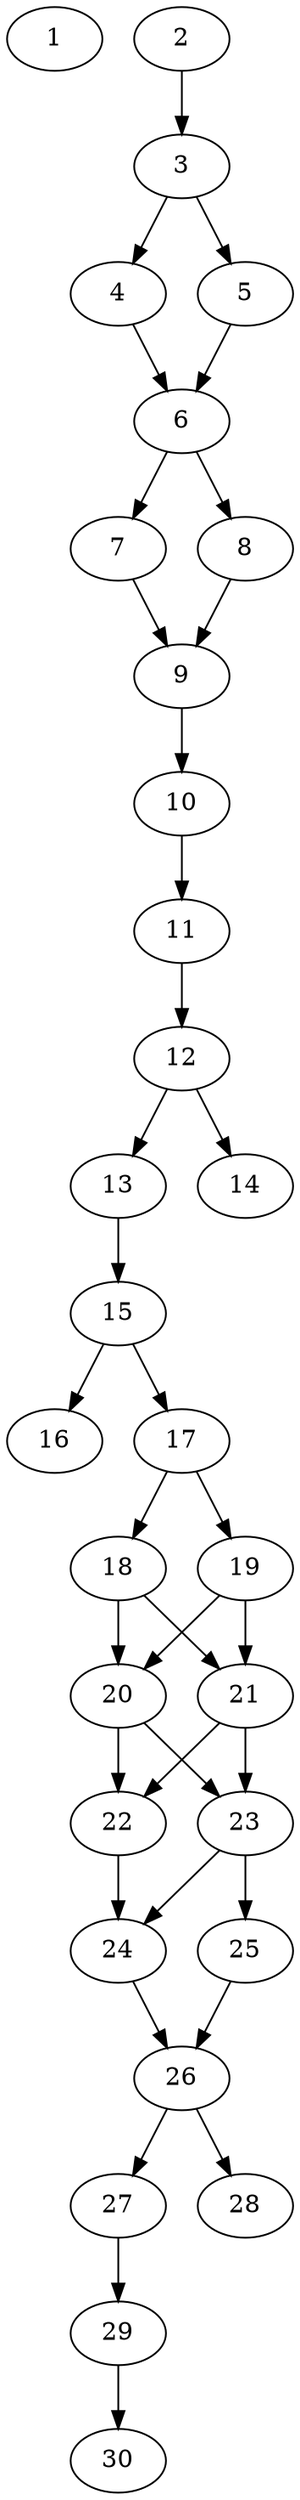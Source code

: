 // DAG automatically generated by daggen at Thu Oct  3 14:04:18 2019
// ./daggen --dot -n 30 --ccr 0.5 --fat 0.3 --regular 0.7 --density 0.6 --mindata 5242880 --maxdata 52428800 
digraph G {
  1 [size="32321536", alpha="0.05", expect_size="16160768"] 
  2 [size="13010944", alpha="0.15", expect_size="6505472"] 
  2 -> 3 [size ="6505472"]
  3 [size="99082240", alpha="0.16", expect_size="49541120"] 
  3 -> 4 [size ="49541120"]
  3 -> 5 [size ="49541120"]
  4 [size="20457472", alpha="0.09", expect_size="10228736"] 
  4 -> 6 [size ="10228736"]
  5 [size="31727616", alpha="0.17", expect_size="15863808"] 
  5 -> 6 [size ="15863808"]
  6 [size="23662592", alpha="0.05", expect_size="11831296"] 
  6 -> 7 [size ="11831296"]
  6 -> 8 [size ="11831296"]
  7 [size="65634304", alpha="0.17", expect_size="32817152"] 
  7 -> 9 [size ="32817152"]
  8 [size="101937152", alpha="0.11", expect_size="50968576"] 
  8 -> 9 [size ="50968576"]
  9 [size="59719680", alpha="0.07", expect_size="29859840"] 
  9 -> 10 [size ="29859840"]
  10 [size="12124160", alpha="0.14", expect_size="6062080"] 
  10 -> 11 [size ="6062080"]
  11 [size="75474944", alpha="0.17", expect_size="37737472"] 
  11 -> 12 [size ="37737472"]
  12 [size="97792000", alpha="0.04", expect_size="48896000"] 
  12 -> 13 [size ="48896000"]
  12 -> 14 [size ="48896000"]
  13 [size="72935424", alpha="0.13", expect_size="36467712"] 
  13 -> 15 [size ="36467712"]
  14 [size="52357120", alpha="0.10", expect_size="26178560"] 
  15 [size="94806016", alpha="0.02", expect_size="47403008"] 
  15 -> 16 [size ="47403008"]
  15 -> 17 [size ="47403008"]
  16 [size="78995456", alpha="0.18", expect_size="39497728"] 
  17 [size="102744064", alpha="0.19", expect_size="51372032"] 
  17 -> 18 [size ="51372032"]
  17 -> 19 [size ="51372032"]
  18 [size="86968320", alpha="0.10", expect_size="43484160"] 
  18 -> 20 [size ="43484160"]
  18 -> 21 [size ="43484160"]
  19 [size="44191744", alpha="0.14", expect_size="22095872"] 
  19 -> 20 [size ="22095872"]
  19 -> 21 [size ="22095872"]
  20 [size="76998656", alpha="0.11", expect_size="38499328"] 
  20 -> 22 [size ="38499328"]
  20 -> 23 [size ="38499328"]
  21 [size="48939008", alpha="0.13", expect_size="24469504"] 
  21 -> 22 [size ="24469504"]
  21 -> 23 [size ="24469504"]
  22 [size="34326528", alpha="0.16", expect_size="17163264"] 
  22 -> 24 [size ="17163264"]
  23 [size="51130368", alpha="0.17", expect_size="25565184"] 
  23 -> 24 [size ="25565184"]
  23 -> 25 [size ="25565184"]
  24 [size="17072128", alpha="0.00", expect_size="8536064"] 
  24 -> 26 [size ="8536064"]
  25 [size="63432704", alpha="0.08", expect_size="31716352"] 
  25 -> 26 [size ="31716352"]
  26 [size="71266304", alpha="0.19", expect_size="35633152"] 
  26 -> 27 [size ="35633152"]
  26 -> 28 [size ="35633152"]
  27 [size="60438528", alpha="0.02", expect_size="30219264"] 
  27 -> 29 [size ="30219264"]
  28 [size="54937600", alpha="0.03", expect_size="27468800"] 
  29 [size="102889472", alpha="0.16", expect_size="51444736"] 
  29 -> 30 [size ="51444736"]
  30 [size="73439232", alpha="0.08", expect_size="36719616"] 
}
